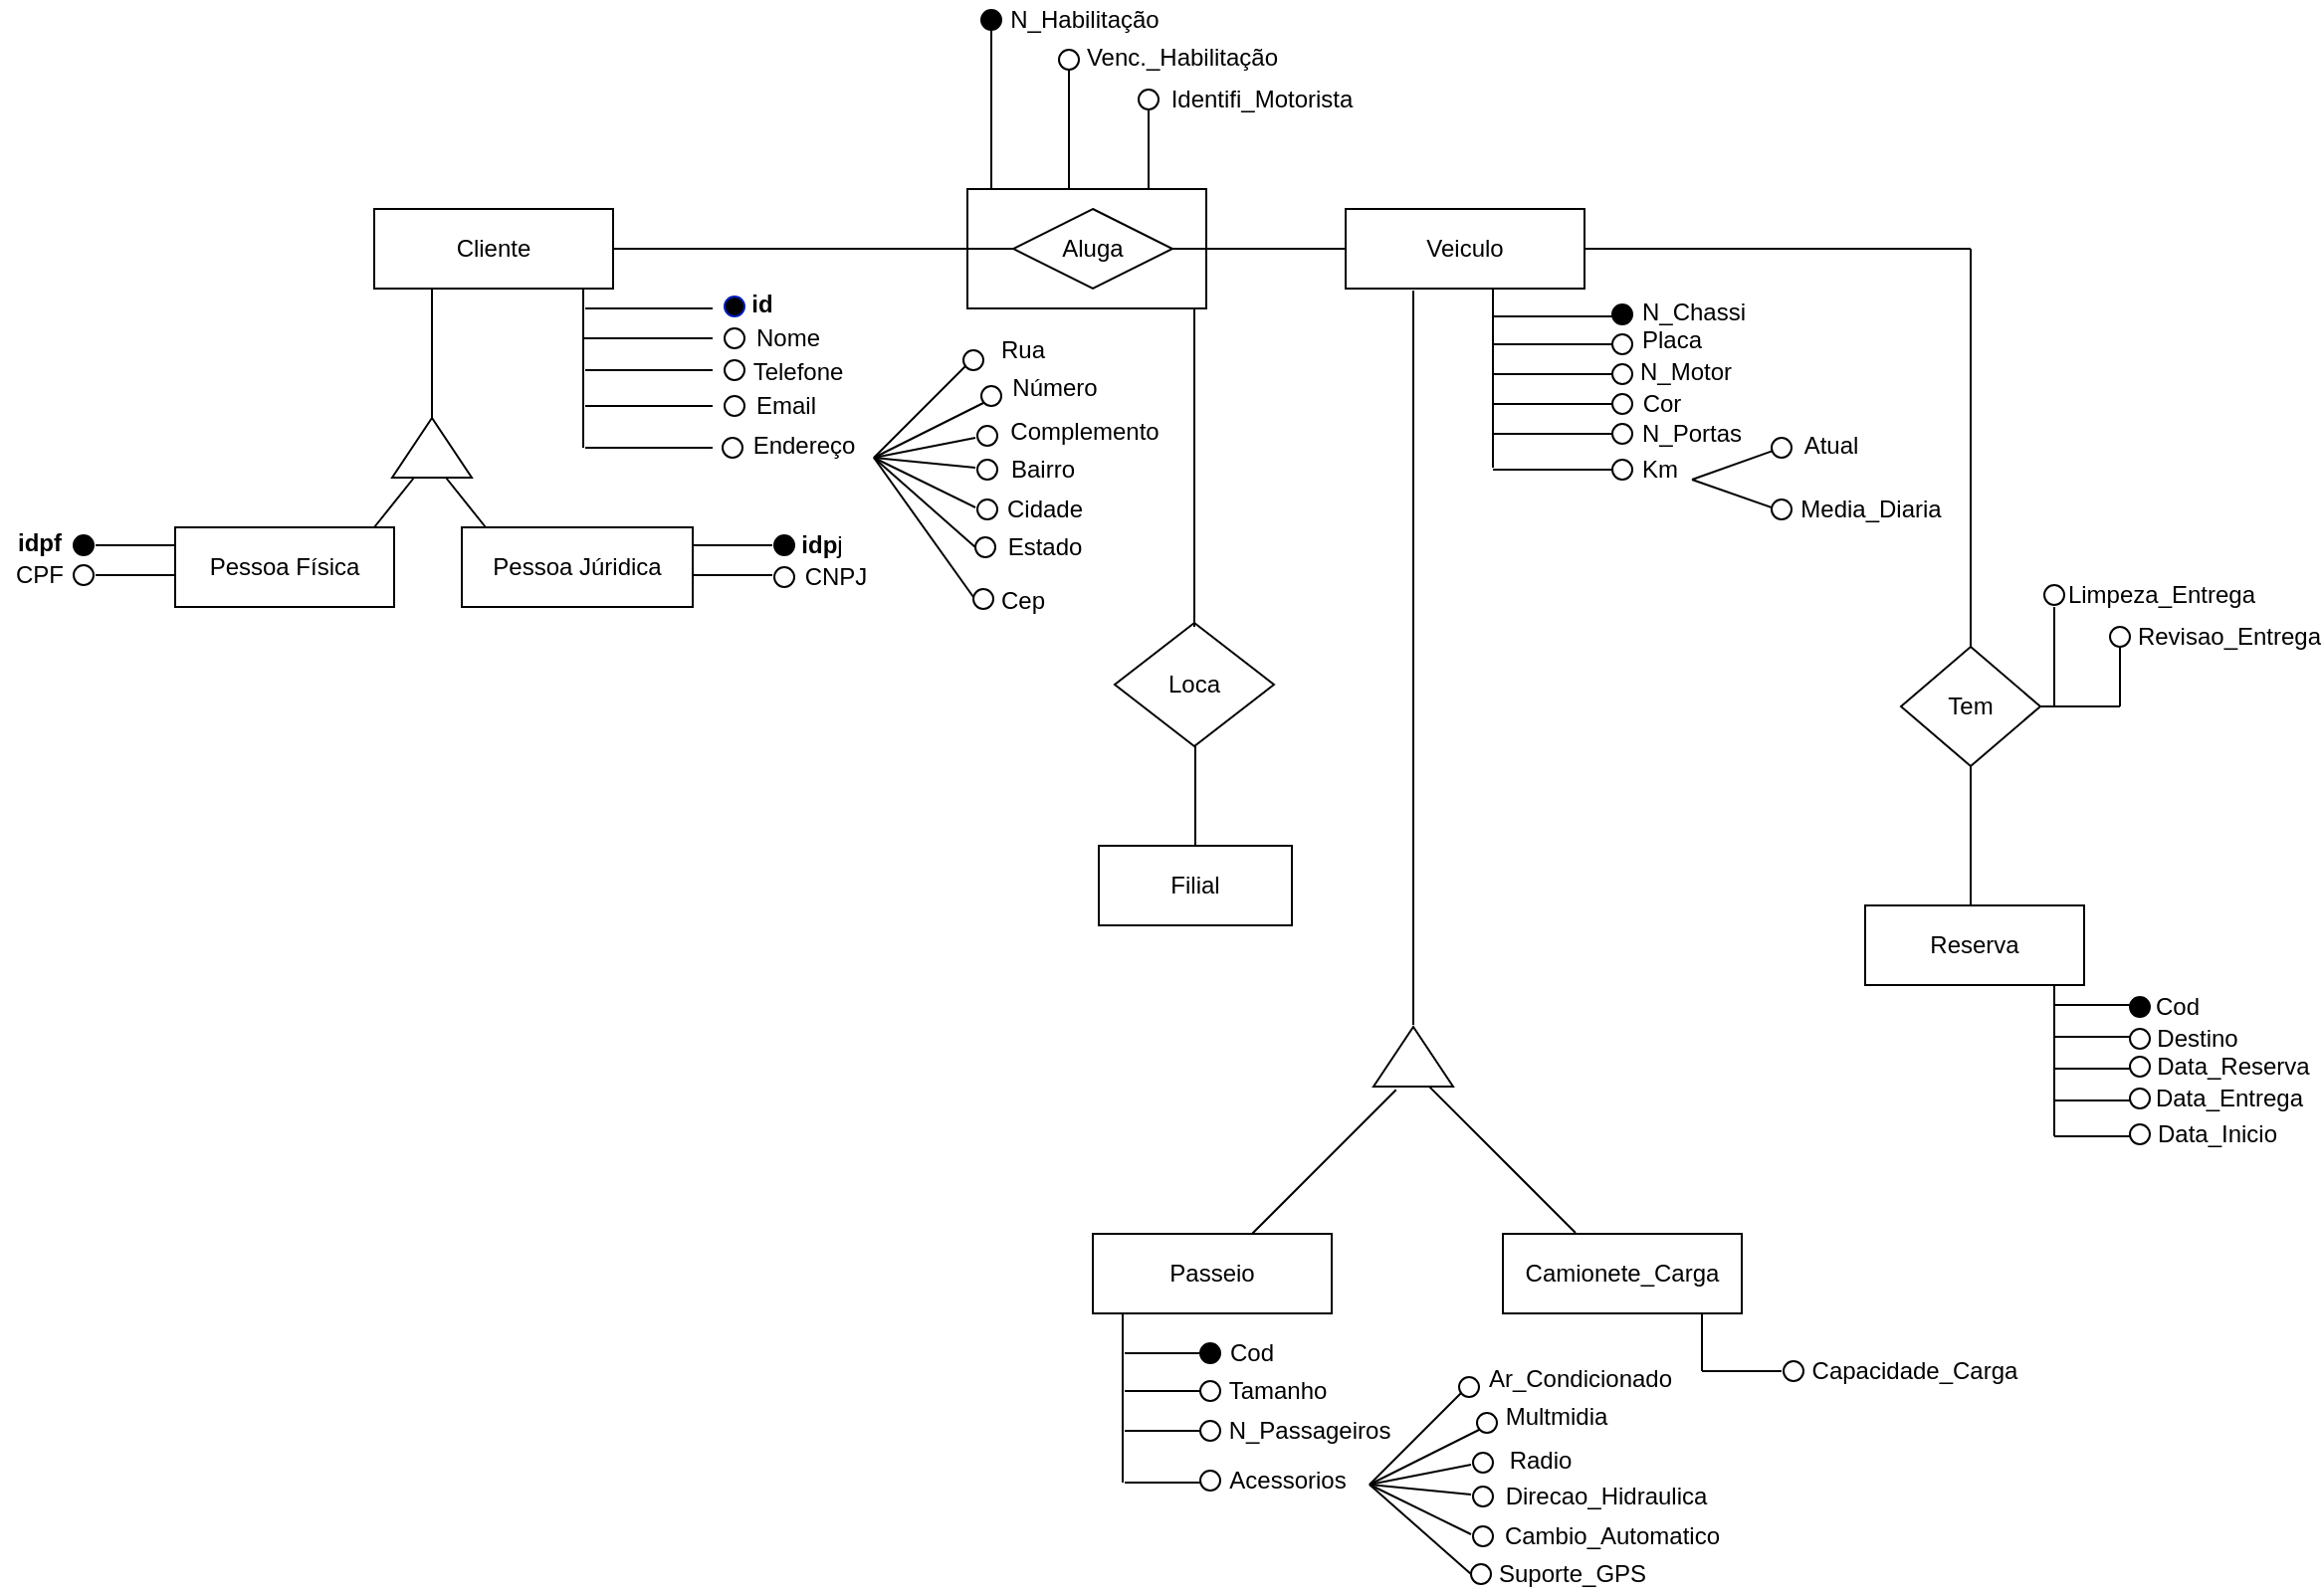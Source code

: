 <mxfile version="15.4.0" type="github">
  <diagram id="C5RBs43oDa-KdzZeNtuy" name="Page-1">
    <mxGraphModel dx="748" dy="706" grid="1" gridSize="10" guides="1" tooltips="1" connect="1" arrows="1" fold="1" page="1" pageScale="1" pageWidth="1169" pageHeight="1654" math="0" shadow="0">
      <root>
        <mxCell id="WIyWlLk6GJQsqaUBKTNV-0" />
        <mxCell id="WIyWlLk6GJQsqaUBKTNV-1" parent="WIyWlLk6GJQsqaUBKTNV-0" />
        <mxCell id="YR_a_N9n4f3emjOhJUzM-0" value="Cliente" style="rounded=0;whiteSpace=wrap;html=1;" parent="WIyWlLk6GJQsqaUBKTNV-1" vertex="1">
          <mxGeometry x="198" y="110" width="120" height="40" as="geometry" />
        </mxCell>
        <mxCell id="YR_a_N9n4f3emjOhJUzM-2" value="" style="triangle;whiteSpace=wrap;html=1;rotation=-90;" parent="WIyWlLk6GJQsqaUBKTNV-1" vertex="1">
          <mxGeometry x="212" y="210" width="30" height="40" as="geometry" />
        </mxCell>
        <mxCell id="YR_a_N9n4f3emjOhJUzM-4" value="" style="endArrow=none;html=1;exitX=1;exitY=0.5;exitDx=0;exitDy=0;" parent="WIyWlLk6GJQsqaUBKTNV-1" edge="1">
          <mxGeometry width="50" height="50" relative="1" as="geometry">
            <mxPoint x="227" y="215" as="sourcePoint" />
            <mxPoint x="227" y="150" as="targetPoint" />
          </mxGeometry>
        </mxCell>
        <mxCell id="YR_a_N9n4f3emjOhJUzM-5" value="" style="endArrow=none;html=1;" parent="WIyWlLk6GJQsqaUBKTNV-1" edge="1">
          <mxGeometry width="50" height="50" relative="1" as="geometry">
            <mxPoint x="303" y="230" as="sourcePoint" />
            <mxPoint x="303" y="150" as="targetPoint" />
          </mxGeometry>
        </mxCell>
        <mxCell id="YR_a_N9n4f3emjOhJUzM-6" value="" style="endArrow=none;html=1;" parent="WIyWlLk6GJQsqaUBKTNV-1" edge="1">
          <mxGeometry width="50" height="50" relative="1" as="geometry">
            <mxPoint x="304" y="160" as="sourcePoint" />
            <mxPoint x="368" y="160" as="targetPoint" />
          </mxGeometry>
        </mxCell>
        <mxCell id="YR_a_N9n4f3emjOhJUzM-7" value="" style="endArrow=none;html=1;" parent="WIyWlLk6GJQsqaUBKTNV-1" edge="1">
          <mxGeometry width="50" height="50" relative="1" as="geometry">
            <mxPoint x="303" y="175" as="sourcePoint" />
            <mxPoint x="368" y="175" as="targetPoint" />
          </mxGeometry>
        </mxCell>
        <mxCell id="YR_a_N9n4f3emjOhJUzM-8" value="" style="endArrow=none;html=1;" parent="WIyWlLk6GJQsqaUBKTNV-1" edge="1">
          <mxGeometry width="50" height="50" relative="1" as="geometry">
            <mxPoint x="304" y="191" as="sourcePoint" />
            <mxPoint x="368" y="191" as="targetPoint" />
          </mxGeometry>
        </mxCell>
        <mxCell id="YR_a_N9n4f3emjOhJUzM-9" value="" style="endArrow=none;html=1;" parent="WIyWlLk6GJQsqaUBKTNV-1" edge="1">
          <mxGeometry width="50" height="50" relative="1" as="geometry">
            <mxPoint x="304" y="209" as="sourcePoint" />
            <mxPoint x="368" y="209" as="targetPoint" />
          </mxGeometry>
        </mxCell>
        <mxCell id="YR_a_N9n4f3emjOhJUzM-10" value="" style="endArrow=none;html=1;" parent="WIyWlLk6GJQsqaUBKTNV-1" edge="1">
          <mxGeometry width="50" height="50" relative="1" as="geometry">
            <mxPoint x="304" y="230" as="sourcePoint" />
            <mxPoint x="368" y="230" as="targetPoint" />
          </mxGeometry>
        </mxCell>
        <mxCell id="YR_a_N9n4f3emjOhJUzM-11" value="" style="ellipse;whiteSpace=wrap;html=1;aspect=fixed;strokeColor=#001DBC;fillColor=#000000;fontColor=#ffffff;" parent="WIyWlLk6GJQsqaUBKTNV-1" vertex="1">
          <mxGeometry x="374" y="154" width="10" height="10" as="geometry" />
        </mxCell>
        <mxCell id="YR_a_N9n4f3emjOhJUzM-12" value="" style="ellipse;whiteSpace=wrap;html=1;aspect=fixed;" parent="WIyWlLk6GJQsqaUBKTNV-1" vertex="1">
          <mxGeometry x="374" y="170" width="10" height="10" as="geometry" />
        </mxCell>
        <mxCell id="YR_a_N9n4f3emjOhJUzM-13" value="" style="ellipse;whiteSpace=wrap;html=1;aspect=fixed;" parent="WIyWlLk6GJQsqaUBKTNV-1" vertex="1">
          <mxGeometry x="374" y="186" width="10" height="10" as="geometry" />
        </mxCell>
        <mxCell id="YR_a_N9n4f3emjOhJUzM-14" value="" style="ellipse;whiteSpace=wrap;html=1;aspect=fixed;" parent="WIyWlLk6GJQsqaUBKTNV-1" vertex="1">
          <mxGeometry x="374" y="204" width="10" height="10" as="geometry" />
        </mxCell>
        <mxCell id="YR_a_N9n4f3emjOhJUzM-15" value="" style="ellipse;whiteSpace=wrap;html=1;aspect=fixed;" parent="WIyWlLk6GJQsqaUBKTNV-1" vertex="1">
          <mxGeometry x="373" y="225" width="10" height="10" as="geometry" />
        </mxCell>
        <mxCell id="YR_a_N9n4f3emjOhJUzM-18" value="id" style="text;html=1;strokeColor=none;fillColor=none;align=center;verticalAlign=middle;whiteSpace=wrap;rounded=0;fontStyle=1" parent="WIyWlLk6GJQsqaUBKTNV-1" vertex="1">
          <mxGeometry x="373" y="148" width="40" height="20" as="geometry" />
        </mxCell>
        <mxCell id="YR_a_N9n4f3emjOhJUzM-19" value="Nome" style="text;html=1;strokeColor=none;fillColor=none;align=center;verticalAlign=middle;whiteSpace=wrap;rounded=0;" parent="WIyWlLk6GJQsqaUBKTNV-1" vertex="1">
          <mxGeometry x="386" y="165" width="40" height="20" as="geometry" />
        </mxCell>
        <mxCell id="YR_a_N9n4f3emjOhJUzM-20" value="Telefone" style="text;html=1;strokeColor=none;fillColor=none;align=center;verticalAlign=middle;whiteSpace=wrap;rounded=0;" parent="WIyWlLk6GJQsqaUBKTNV-1" vertex="1">
          <mxGeometry x="391" y="182" width="40" height="20" as="geometry" />
        </mxCell>
        <mxCell id="YR_a_N9n4f3emjOhJUzM-21" value="Email" style="text;html=1;strokeColor=none;fillColor=none;align=center;verticalAlign=middle;whiteSpace=wrap;rounded=0;" parent="WIyWlLk6GJQsqaUBKTNV-1" vertex="1">
          <mxGeometry x="385" y="199" width="40" height="20" as="geometry" />
        </mxCell>
        <mxCell id="YR_a_N9n4f3emjOhJUzM-23" value="Endereço" style="text;html=1;strokeColor=none;fillColor=none;align=center;verticalAlign=middle;whiteSpace=wrap;rounded=0;" parent="WIyWlLk6GJQsqaUBKTNV-1" vertex="1">
          <mxGeometry x="394" y="219" width="40" height="20" as="geometry" />
        </mxCell>
        <mxCell id="YR_a_N9n4f3emjOhJUzM-61" value="" style="endArrow=none;html=1;" parent="WIyWlLk6GJQsqaUBKTNV-1" edge="1">
          <mxGeometry width="50" height="50" relative="1" as="geometry">
            <mxPoint x="449" y="235" as="sourcePoint" />
            <mxPoint x="499" y="185" as="targetPoint" />
          </mxGeometry>
        </mxCell>
        <mxCell id="YR_a_N9n4f3emjOhJUzM-62" value="" style="endArrow=none;html=1;" parent="WIyWlLk6GJQsqaUBKTNV-1" edge="1">
          <mxGeometry width="50" height="50" relative="1" as="geometry">
            <mxPoint x="449" y="235" as="sourcePoint" />
            <mxPoint x="509" y="205" as="targetPoint" />
          </mxGeometry>
        </mxCell>
        <mxCell id="YR_a_N9n4f3emjOhJUzM-64" value="" style="endArrow=none;html=1;" parent="WIyWlLk6GJQsqaUBKTNV-1" edge="1">
          <mxGeometry width="50" height="50" relative="1" as="geometry">
            <mxPoint x="449" y="235" as="sourcePoint" />
            <mxPoint x="500" y="225" as="targetPoint" />
          </mxGeometry>
        </mxCell>
        <mxCell id="YR_a_N9n4f3emjOhJUzM-65" value="" style="endArrow=none;html=1;" parent="WIyWlLk6GJQsqaUBKTNV-1" edge="1">
          <mxGeometry width="50" height="50" relative="1" as="geometry">
            <mxPoint x="449" y="235" as="sourcePoint" />
            <mxPoint x="500" y="240" as="targetPoint" />
          </mxGeometry>
        </mxCell>
        <mxCell id="YR_a_N9n4f3emjOhJUzM-66" value="" style="endArrow=none;html=1;" parent="WIyWlLk6GJQsqaUBKTNV-1" edge="1">
          <mxGeometry width="50" height="50" relative="1" as="geometry">
            <mxPoint x="500" y="260" as="sourcePoint" />
            <mxPoint x="449" y="235" as="targetPoint" />
          </mxGeometry>
        </mxCell>
        <mxCell id="YR_a_N9n4f3emjOhJUzM-67" value="" style="endArrow=none;html=1;" parent="WIyWlLk6GJQsqaUBKTNV-1" edge="1">
          <mxGeometry width="50" height="50" relative="1" as="geometry">
            <mxPoint x="500" y="280" as="sourcePoint" />
            <mxPoint x="449" y="235" as="targetPoint" />
          </mxGeometry>
        </mxCell>
        <mxCell id="YR_a_N9n4f3emjOhJUzM-68" value="" style="endArrow=none;html=1;" parent="WIyWlLk6GJQsqaUBKTNV-1" edge="1">
          <mxGeometry width="50" height="50" relative="1" as="geometry">
            <mxPoint x="499" y="305" as="sourcePoint" />
            <mxPoint x="449" y="235" as="targetPoint" />
          </mxGeometry>
        </mxCell>
        <mxCell id="YR_a_N9n4f3emjOhJUzM-69" value="" style="ellipse;whiteSpace=wrap;html=1;aspect=fixed;" parent="WIyWlLk6GJQsqaUBKTNV-1" vertex="1">
          <mxGeometry x="494" y="181" width="10" height="10" as="geometry" />
        </mxCell>
        <mxCell id="YR_a_N9n4f3emjOhJUzM-70" value="" style="ellipse;whiteSpace=wrap;html=1;aspect=fixed;" parent="WIyWlLk6GJQsqaUBKTNV-1" vertex="1">
          <mxGeometry x="503" y="199" width="10" height="10" as="geometry" />
        </mxCell>
        <mxCell id="YR_a_N9n4f3emjOhJUzM-71" value="" style="ellipse;whiteSpace=wrap;html=1;aspect=fixed;" parent="WIyWlLk6GJQsqaUBKTNV-1" vertex="1">
          <mxGeometry x="501" y="219" width="10" height="10" as="geometry" />
        </mxCell>
        <mxCell id="YR_a_N9n4f3emjOhJUzM-72" value="" style="ellipse;whiteSpace=wrap;html=1;aspect=fixed;" parent="WIyWlLk6GJQsqaUBKTNV-1" vertex="1">
          <mxGeometry x="501" y="236" width="10" height="10" as="geometry" />
        </mxCell>
        <mxCell id="YR_a_N9n4f3emjOhJUzM-73" value="" style="ellipse;whiteSpace=wrap;html=1;aspect=fixed;" parent="WIyWlLk6GJQsqaUBKTNV-1" vertex="1">
          <mxGeometry x="501" y="256" width="10" height="10" as="geometry" />
        </mxCell>
        <mxCell id="YR_a_N9n4f3emjOhJUzM-74" value="" style="ellipse;whiteSpace=wrap;html=1;aspect=fixed;" parent="WIyWlLk6GJQsqaUBKTNV-1" vertex="1">
          <mxGeometry x="500" y="275" width="10" height="10" as="geometry" />
        </mxCell>
        <mxCell id="YR_a_N9n4f3emjOhJUzM-75" value="" style="ellipse;whiteSpace=wrap;html=1;aspect=fixed;" parent="WIyWlLk6GJQsqaUBKTNV-1" vertex="1">
          <mxGeometry x="499" y="301" width="10" height="10" as="geometry" />
        </mxCell>
        <mxCell id="YR_a_N9n4f3emjOhJUzM-76" value="Rua" style="text;html=1;strokeColor=none;fillColor=none;align=center;verticalAlign=middle;whiteSpace=wrap;rounded=0;" parent="WIyWlLk6GJQsqaUBKTNV-1" vertex="1">
          <mxGeometry x="504" y="171" width="40" height="20" as="geometry" />
        </mxCell>
        <mxCell id="YR_a_N9n4f3emjOhJUzM-77" value="Número" style="text;html=1;strokeColor=none;fillColor=none;align=center;verticalAlign=middle;whiteSpace=wrap;rounded=0;" parent="WIyWlLk6GJQsqaUBKTNV-1" vertex="1">
          <mxGeometry x="520" y="190" width="40" height="20" as="geometry" />
        </mxCell>
        <mxCell id="YR_a_N9n4f3emjOhJUzM-78" value="Complemento" style="text;html=1;strokeColor=none;fillColor=none;align=center;verticalAlign=middle;whiteSpace=wrap;rounded=0;" parent="WIyWlLk6GJQsqaUBKTNV-1" vertex="1">
          <mxGeometry x="535" y="212" width="40" height="20" as="geometry" />
        </mxCell>
        <mxCell id="YR_a_N9n4f3emjOhJUzM-79" value="Bairro" style="text;html=1;strokeColor=none;fillColor=none;align=center;verticalAlign=middle;whiteSpace=wrap;rounded=0;" parent="WIyWlLk6GJQsqaUBKTNV-1" vertex="1">
          <mxGeometry x="514" y="231" width="40" height="20" as="geometry" />
        </mxCell>
        <mxCell id="YR_a_N9n4f3emjOhJUzM-80" value="Cidade" style="text;html=1;strokeColor=none;fillColor=none;align=center;verticalAlign=middle;whiteSpace=wrap;rounded=0;" parent="WIyWlLk6GJQsqaUBKTNV-1" vertex="1">
          <mxGeometry x="515" y="251" width="40" height="20" as="geometry" />
        </mxCell>
        <mxCell id="YR_a_N9n4f3emjOhJUzM-81" value="Estado" style="text;html=1;strokeColor=none;fillColor=none;align=center;verticalAlign=middle;whiteSpace=wrap;rounded=0;" parent="WIyWlLk6GJQsqaUBKTNV-1" vertex="1">
          <mxGeometry x="515" y="270" width="40" height="20" as="geometry" />
        </mxCell>
        <mxCell id="YR_a_N9n4f3emjOhJUzM-82" value="Cep" style="text;html=1;strokeColor=none;fillColor=none;align=center;verticalAlign=middle;whiteSpace=wrap;rounded=0;" parent="WIyWlLk6GJQsqaUBKTNV-1" vertex="1">
          <mxGeometry x="504" y="297" width="40" height="20" as="geometry" />
        </mxCell>
        <mxCell id="YR_a_N9n4f3emjOhJUzM-85" value="Pessoa Física" style="rounded=0;whiteSpace=wrap;html=1;align=center;" parent="WIyWlLk6GJQsqaUBKTNV-1" vertex="1">
          <mxGeometry x="98" y="270" width="110" height="40" as="geometry" />
        </mxCell>
        <mxCell id="YR_a_N9n4f3emjOhJUzM-86" value="Pessoa Júridica" style="rounded=0;whiteSpace=wrap;html=1;align=center;" parent="WIyWlLk6GJQsqaUBKTNV-1" vertex="1">
          <mxGeometry x="242" y="270" width="116" height="40" as="geometry" />
        </mxCell>
        <mxCell id="YR_a_N9n4f3emjOhJUzM-88" value="" style="endArrow=none;html=1;fontColor=none;" parent="WIyWlLk6GJQsqaUBKTNV-1" edge="1">
          <mxGeometry width="50" height="50" relative="1" as="geometry">
            <mxPoint x="198" y="270" as="sourcePoint" />
            <mxPoint x="218" y="245" as="targetPoint" />
          </mxGeometry>
        </mxCell>
        <mxCell id="YR_a_N9n4f3emjOhJUzM-89" value="" style="endArrow=none;html=1;fontColor=none;" parent="WIyWlLk6GJQsqaUBKTNV-1" edge="1">
          <mxGeometry width="50" height="50" relative="1" as="geometry">
            <mxPoint x="254" y="270" as="sourcePoint" />
            <mxPoint x="234" y="245" as="targetPoint" />
          </mxGeometry>
        </mxCell>
        <mxCell id="YR_a_N9n4f3emjOhJUzM-90" value="" style="endArrow=none;html=1;fontColor=none;" parent="WIyWlLk6GJQsqaUBKTNV-1" edge="1">
          <mxGeometry width="50" height="50" relative="1" as="geometry">
            <mxPoint x="358" y="279" as="sourcePoint" />
            <mxPoint x="398" y="279" as="targetPoint" />
          </mxGeometry>
        </mxCell>
        <mxCell id="YR_a_N9n4f3emjOhJUzM-91" value="" style="endArrow=none;html=1;fontColor=none;" parent="WIyWlLk6GJQsqaUBKTNV-1" edge="1">
          <mxGeometry width="50" height="50" relative="1" as="geometry">
            <mxPoint x="358" y="294" as="sourcePoint" />
            <mxPoint x="398" y="294" as="targetPoint" />
          </mxGeometry>
        </mxCell>
        <mxCell id="YR_a_N9n4f3emjOhJUzM-93" value="" style="ellipse;whiteSpace=wrap;html=1;aspect=fixed;" parent="WIyWlLk6GJQsqaUBKTNV-1" vertex="1">
          <mxGeometry x="399" y="290" width="10" height="10" as="geometry" />
        </mxCell>
        <mxCell id="YR_a_N9n4f3emjOhJUzM-94" value="" style="ellipse;whiteSpace=wrap;html=1;aspect=fixed;fillColor=#000000;" parent="WIyWlLk6GJQsqaUBKTNV-1" vertex="1">
          <mxGeometry x="399" y="274" width="10" height="10" as="geometry" />
        </mxCell>
        <mxCell id="YR_a_N9n4f3emjOhJUzM-96" value="&lt;b&gt;idp&lt;/b&gt;j" style="text;html=1;strokeColor=none;fillColor=none;align=center;verticalAlign=middle;whiteSpace=wrap;rounded=0;fontColor=none;" parent="WIyWlLk6GJQsqaUBKTNV-1" vertex="1">
          <mxGeometry x="403" y="269" width="40" height="20" as="geometry" />
        </mxCell>
        <mxCell id="YR_a_N9n4f3emjOhJUzM-97" value="CNPJ" style="text;html=1;strokeColor=none;fillColor=none;align=center;verticalAlign=middle;whiteSpace=wrap;rounded=0;fontColor=none;" parent="WIyWlLk6GJQsqaUBKTNV-1" vertex="1">
          <mxGeometry x="410" y="285" width="40" height="20" as="geometry" />
        </mxCell>
        <mxCell id="YR_a_N9n4f3emjOhJUzM-98" value="idpf" style="text;html=1;strokeColor=none;fillColor=none;align=center;verticalAlign=middle;whiteSpace=wrap;rounded=0;fontColor=none;fontStyle=1" parent="WIyWlLk6GJQsqaUBKTNV-1" vertex="1">
          <mxGeometry x="10" y="268" width="40" height="20" as="geometry" />
        </mxCell>
        <mxCell id="YR_a_N9n4f3emjOhJUzM-99" value="CPF" style="text;html=1;strokeColor=none;fillColor=none;align=center;verticalAlign=middle;whiteSpace=wrap;rounded=0;fontColor=none;" parent="WIyWlLk6GJQsqaUBKTNV-1" vertex="1">
          <mxGeometry x="10" y="284" width="40" height="20" as="geometry" />
        </mxCell>
        <mxCell id="YR_a_N9n4f3emjOhJUzM-101" value="" style="endArrow=none;html=1;fontColor=none;" parent="WIyWlLk6GJQsqaUBKTNV-1" edge="1">
          <mxGeometry width="50" height="50" relative="1" as="geometry">
            <mxPoint x="58" y="279" as="sourcePoint" />
            <mxPoint x="98" y="279" as="targetPoint" />
          </mxGeometry>
        </mxCell>
        <mxCell id="YR_a_N9n4f3emjOhJUzM-102" value="" style="endArrow=none;html=1;fontColor=none;" parent="WIyWlLk6GJQsqaUBKTNV-1" edge="1">
          <mxGeometry width="50" height="50" relative="1" as="geometry">
            <mxPoint x="58" y="294" as="sourcePoint" />
            <mxPoint x="98" y="294" as="targetPoint" />
          </mxGeometry>
        </mxCell>
        <mxCell id="YR_a_N9n4f3emjOhJUzM-103" value="" style="ellipse;whiteSpace=wrap;html=1;aspect=fixed;fontColor=#000000;fillColor=#000000;" parent="WIyWlLk6GJQsqaUBKTNV-1" vertex="1">
          <mxGeometry x="47" y="274" width="10" height="10" as="geometry" />
        </mxCell>
        <mxCell id="YR_a_N9n4f3emjOhJUzM-104" value="" style="ellipse;whiteSpace=wrap;html=1;aspect=fixed;" parent="WIyWlLk6GJQsqaUBKTNV-1" vertex="1">
          <mxGeometry x="47" y="289" width="10" height="10" as="geometry" />
        </mxCell>
        <mxCell id="YR_a_N9n4f3emjOhJUzM-113" value="Veiculo" style="rounded=0;whiteSpace=wrap;html=1;" parent="WIyWlLk6GJQsqaUBKTNV-1" vertex="1">
          <mxGeometry x="686" y="110" width="120" height="40" as="geometry" />
        </mxCell>
        <mxCell id="YR_a_N9n4f3emjOhJUzM-114" value="" style="rounded=0;whiteSpace=wrap;html=1;fontColor=#000000;strokeColor=#000000;fillColor=#FFFFFF;align=center;" parent="WIyWlLk6GJQsqaUBKTNV-1" vertex="1">
          <mxGeometry x="496" y="100" width="120" height="60" as="geometry" />
        </mxCell>
        <mxCell id="YR_a_N9n4f3emjOhJUzM-115" value="Aluga" style="rhombus;whiteSpace=wrap;html=1;fontColor=#000000;strokeColor=#000000;fillColor=#FFFFFF;align=center;" parent="WIyWlLk6GJQsqaUBKTNV-1" vertex="1">
          <mxGeometry x="519" y="110" width="80" height="40" as="geometry" />
        </mxCell>
        <mxCell id="YR_a_N9n4f3emjOhJUzM-116" value="" style="endArrow=none;html=1;fontColor=#000000;entryX=0;entryY=0.5;entryDx=0;entryDy=0;" parent="WIyWlLk6GJQsqaUBKTNV-1" target="YR_a_N9n4f3emjOhJUzM-115" edge="1">
          <mxGeometry width="50" height="50" relative="1" as="geometry">
            <mxPoint x="318" y="130" as="sourcePoint" />
            <mxPoint x="368" y="80" as="targetPoint" />
          </mxGeometry>
        </mxCell>
        <mxCell id="YR_a_N9n4f3emjOhJUzM-118" value="" style="endArrow=none;html=1;fontColor=#000000;startArrow=none;" parent="WIyWlLk6GJQsqaUBKTNV-1" source="YR_a_N9n4f3emjOhJUzM-125" edge="1">
          <mxGeometry width="50" height="50" relative="1" as="geometry">
            <mxPoint x="508" y="100" as="sourcePoint" />
            <mxPoint x="508" y="20" as="targetPoint" />
          </mxGeometry>
        </mxCell>
        <mxCell id="YR_a_N9n4f3emjOhJUzM-120" value="" style="endArrow=none;html=1;fontColor=#000000;" parent="WIyWlLk6GJQsqaUBKTNV-1" edge="1">
          <mxGeometry width="50" height="50" relative="1" as="geometry">
            <mxPoint x="547" y="100" as="sourcePoint" />
            <mxPoint x="547" y="40.0" as="targetPoint" />
          </mxGeometry>
        </mxCell>
        <mxCell id="YR_a_N9n4f3emjOhJUzM-121" value="" style="endArrow=none;html=1;fontColor=#000000;startArrow=none;" parent="WIyWlLk6GJQsqaUBKTNV-1" source="YR_a_N9n4f3emjOhJUzM-128" edge="1">
          <mxGeometry width="50" height="50" relative="1" as="geometry">
            <mxPoint x="587" y="100" as="sourcePoint" />
            <mxPoint x="587" y="60.0" as="targetPoint" />
          </mxGeometry>
        </mxCell>
        <mxCell id="YR_a_N9n4f3emjOhJUzM-125" value="" style="ellipse;whiteSpace=wrap;html=1;aspect=fixed;fillColor=#000000;" parent="WIyWlLk6GJQsqaUBKTNV-1" vertex="1">
          <mxGeometry x="503" y="10" width="10" height="10" as="geometry" />
        </mxCell>
        <mxCell id="YR_a_N9n4f3emjOhJUzM-126" value="" style="endArrow=none;html=1;fontColor=#000000;" parent="WIyWlLk6GJQsqaUBKTNV-1" target="YR_a_N9n4f3emjOhJUzM-125" edge="1">
          <mxGeometry width="50" height="50" relative="1" as="geometry">
            <mxPoint x="508" y="100" as="sourcePoint" />
            <mxPoint x="508" y="20.0" as="targetPoint" />
          </mxGeometry>
        </mxCell>
        <mxCell id="YR_a_N9n4f3emjOhJUzM-127" value="" style="ellipse;whiteSpace=wrap;html=1;aspect=fixed;" parent="WIyWlLk6GJQsqaUBKTNV-1" vertex="1">
          <mxGeometry x="542" y="30" width="10" height="10" as="geometry" />
        </mxCell>
        <mxCell id="YR_a_N9n4f3emjOhJUzM-128" value="" style="ellipse;whiteSpace=wrap;html=1;aspect=fixed;" parent="WIyWlLk6GJQsqaUBKTNV-1" vertex="1">
          <mxGeometry x="582" y="50" width="10" height="10" as="geometry" />
        </mxCell>
        <mxCell id="YR_a_N9n4f3emjOhJUzM-129" value="" style="endArrow=none;html=1;fontColor=#000000;" parent="WIyWlLk6GJQsqaUBKTNV-1" target="YR_a_N9n4f3emjOhJUzM-128" edge="1">
          <mxGeometry width="50" height="50" relative="1" as="geometry">
            <mxPoint x="587" y="100" as="sourcePoint" />
            <mxPoint x="587" y="60.0" as="targetPoint" />
          </mxGeometry>
        </mxCell>
        <mxCell id="YR_a_N9n4f3emjOhJUzM-130" value="N_Habilitação" style="text;html=1;strokeColor=none;fillColor=none;align=center;verticalAlign=middle;whiteSpace=wrap;rounded=0;fontColor=#000000;" parent="WIyWlLk6GJQsqaUBKTNV-1" vertex="1">
          <mxGeometry x="535" y="5" width="40" height="20" as="geometry" />
        </mxCell>
        <mxCell id="YR_a_N9n4f3emjOhJUzM-131" value="Venc._Habilitação" style="text;html=1;strokeColor=none;fillColor=none;align=center;verticalAlign=middle;whiteSpace=wrap;rounded=0;fontColor=#000000;" parent="WIyWlLk6GJQsqaUBKTNV-1" vertex="1">
          <mxGeometry x="584" y="24" width="40" height="20" as="geometry" />
        </mxCell>
        <mxCell id="YR_a_N9n4f3emjOhJUzM-132" value="Identifi_Motorista" style="text;html=1;strokeColor=none;fillColor=none;align=center;verticalAlign=middle;whiteSpace=wrap;rounded=0;fontColor=#000000;" parent="WIyWlLk6GJQsqaUBKTNV-1" vertex="1">
          <mxGeometry x="624" y="45" width="40" height="20" as="geometry" />
        </mxCell>
        <mxCell id="YR_a_N9n4f3emjOhJUzM-135" value="Loca" style="rhombus;whiteSpace=wrap;html=1;fontColor=#000000;strokeColor=#000000;fillColor=#FFFFFF;align=center;" parent="WIyWlLk6GJQsqaUBKTNV-1" vertex="1">
          <mxGeometry x="570" y="318" width="80" height="62" as="geometry" />
        </mxCell>
        <mxCell id="YR_a_N9n4f3emjOhJUzM-136" value="Filial" style="rounded=0;whiteSpace=wrap;html=1;fontColor=#000000;strokeColor=#000000;fillColor=#FFFFFF;align=center;" parent="WIyWlLk6GJQsqaUBKTNV-1" vertex="1">
          <mxGeometry x="562" y="430" width="97" height="40" as="geometry" />
        </mxCell>
        <mxCell id="YR_a_N9n4f3emjOhJUzM-137" value="" style="endArrow=none;html=1;fontColor=#000000;" parent="WIyWlLk6GJQsqaUBKTNV-1" edge="1">
          <mxGeometry width="50" height="50" relative="1" as="geometry">
            <mxPoint x="610.47" y="430" as="sourcePoint" />
            <mxPoint x="610.47" y="380" as="targetPoint" />
          </mxGeometry>
        </mxCell>
        <mxCell id="YR_a_N9n4f3emjOhJUzM-141" value="" style="endArrow=none;html=1;fontColor=#000000;" parent="WIyWlLk6GJQsqaUBKTNV-1" edge="1">
          <mxGeometry width="50" height="50" relative="1" as="geometry">
            <mxPoint x="610" y="320" as="sourcePoint" />
            <mxPoint x="610" y="160" as="targetPoint" />
          </mxGeometry>
        </mxCell>
        <mxCell id="t5rs158Kav-tkwi4VOfK-1" value="" style="verticalLabelPosition=bottom;shadow=0;dashed=0;align=center;html=1;verticalAlign=top;strokeWidth=1;shape=mxgraph.mockup.markup.line;strokeColor=#000000;direction=north;" vertex="1" parent="WIyWlLk6GJQsqaUBKTNV-1">
          <mxGeometry x="750" y="150" width="20" height="90" as="geometry" />
        </mxCell>
        <mxCell id="t5rs158Kav-tkwi4VOfK-3" value="" style="verticalLabelPosition=bottom;shadow=0;dashed=0;align=center;html=1;verticalAlign=top;strokeWidth=1;shape=mxgraph.mockup.markup.line;strokeColor=#000000;" vertex="1" parent="WIyWlLk6GJQsqaUBKTNV-1">
          <mxGeometry x="760" y="154" width="60" height="20" as="geometry" />
        </mxCell>
        <mxCell id="t5rs158Kav-tkwi4VOfK-4" value="" style="verticalLabelPosition=bottom;shadow=0;dashed=0;align=center;html=1;verticalAlign=top;strokeWidth=1;shape=mxgraph.mockup.markup.line;strokeColor=#000000;" vertex="1" parent="WIyWlLk6GJQsqaUBKTNV-1">
          <mxGeometry x="760" y="168" width="60" height="20" as="geometry" />
        </mxCell>
        <mxCell id="t5rs158Kav-tkwi4VOfK-5" value="" style="verticalLabelPosition=bottom;shadow=0;dashed=0;align=center;html=1;verticalAlign=top;strokeWidth=1;shape=mxgraph.mockup.markup.line;strokeColor=#000000;" vertex="1" parent="WIyWlLk6GJQsqaUBKTNV-1">
          <mxGeometry x="760" y="183" width="60" height="20" as="geometry" />
        </mxCell>
        <mxCell id="t5rs158Kav-tkwi4VOfK-6" value="" style="verticalLabelPosition=bottom;shadow=0;dashed=0;align=center;html=1;verticalAlign=top;strokeWidth=1;shape=mxgraph.mockup.markup.line;strokeColor=#000000;" vertex="1" parent="WIyWlLk6GJQsqaUBKTNV-1">
          <mxGeometry x="760" y="198" width="60" height="20" as="geometry" />
        </mxCell>
        <mxCell id="t5rs158Kav-tkwi4VOfK-7" value="" style="verticalLabelPosition=bottom;shadow=0;dashed=0;align=center;html=1;verticalAlign=top;strokeWidth=1;shape=mxgraph.mockup.markup.line;strokeColor=#000000;" vertex="1" parent="WIyWlLk6GJQsqaUBKTNV-1">
          <mxGeometry x="760" y="213" width="60" height="20" as="geometry" />
        </mxCell>
        <mxCell id="t5rs158Kav-tkwi4VOfK-8" value="" style="verticalLabelPosition=bottom;shadow=0;dashed=0;align=center;html=1;verticalAlign=top;strokeWidth=1;shape=mxgraph.mockup.markup.line;strokeColor=#000000;" vertex="1" parent="WIyWlLk6GJQsqaUBKTNV-1">
          <mxGeometry x="760" y="231" width="60" height="20" as="geometry" />
        </mxCell>
        <mxCell id="t5rs158Kav-tkwi4VOfK-10" value="" style="ellipse;whiteSpace=wrap;html=1;aspect=fixed;fillColor=#000000;" vertex="1" parent="WIyWlLk6GJQsqaUBKTNV-1">
          <mxGeometry x="820" y="158" width="10" height="10" as="geometry" />
        </mxCell>
        <mxCell id="t5rs158Kav-tkwi4VOfK-11" value="" style="ellipse;whiteSpace=wrap;html=1;aspect=fixed;" vertex="1" parent="WIyWlLk6GJQsqaUBKTNV-1">
          <mxGeometry x="820" y="173" width="10" height="10" as="geometry" />
        </mxCell>
        <mxCell id="t5rs158Kav-tkwi4VOfK-12" value="" style="ellipse;whiteSpace=wrap;html=1;aspect=fixed;" vertex="1" parent="WIyWlLk6GJQsqaUBKTNV-1">
          <mxGeometry x="820" y="188" width="10" height="10" as="geometry" />
        </mxCell>
        <mxCell id="t5rs158Kav-tkwi4VOfK-13" value="" style="ellipse;whiteSpace=wrap;html=1;aspect=fixed;" vertex="1" parent="WIyWlLk6GJQsqaUBKTNV-1">
          <mxGeometry x="820" y="203" width="10" height="10" as="geometry" />
        </mxCell>
        <mxCell id="t5rs158Kav-tkwi4VOfK-14" value="" style="ellipse;whiteSpace=wrap;html=1;aspect=fixed;" vertex="1" parent="WIyWlLk6GJQsqaUBKTNV-1">
          <mxGeometry x="820" y="218" width="10" height="10" as="geometry" />
        </mxCell>
        <mxCell id="t5rs158Kav-tkwi4VOfK-15" value="" style="ellipse;whiteSpace=wrap;html=1;aspect=fixed;" vertex="1" parent="WIyWlLk6GJQsqaUBKTNV-1">
          <mxGeometry x="820" y="236" width="10" height="10" as="geometry" />
        </mxCell>
        <mxCell id="t5rs158Kav-tkwi4VOfK-18" value="N_Chassi" style="text;html=1;strokeColor=none;fillColor=none;align=center;verticalAlign=middle;whiteSpace=wrap;rounded=0;" vertex="1" parent="WIyWlLk6GJQsqaUBKTNV-1">
          <mxGeometry x="831" y="147" width="60" height="30" as="geometry" />
        </mxCell>
        <mxCell id="t5rs158Kav-tkwi4VOfK-19" value="Placa" style="text;html=1;strokeColor=none;fillColor=none;align=center;verticalAlign=middle;whiteSpace=wrap;rounded=0;" vertex="1" parent="WIyWlLk6GJQsqaUBKTNV-1">
          <mxGeometry x="820" y="161" width="60" height="30" as="geometry" />
        </mxCell>
        <mxCell id="t5rs158Kav-tkwi4VOfK-20" value="N_Motor" style="text;html=1;strokeColor=none;fillColor=none;align=center;verticalAlign=middle;whiteSpace=wrap;rounded=0;" vertex="1" parent="WIyWlLk6GJQsqaUBKTNV-1">
          <mxGeometry x="827" y="177" width="60" height="30" as="geometry" />
        </mxCell>
        <mxCell id="t5rs158Kav-tkwi4VOfK-21" value="Cor" style="text;html=1;strokeColor=none;fillColor=none;align=center;verticalAlign=middle;whiteSpace=wrap;rounded=0;" vertex="1" parent="WIyWlLk6GJQsqaUBKTNV-1">
          <mxGeometry x="815" y="193" width="60" height="30" as="geometry" />
        </mxCell>
        <mxCell id="t5rs158Kav-tkwi4VOfK-22" value="N_Portas" style="text;html=1;strokeColor=none;fillColor=none;align=center;verticalAlign=middle;whiteSpace=wrap;rounded=0;" vertex="1" parent="WIyWlLk6GJQsqaUBKTNV-1">
          <mxGeometry x="830" y="208" width="60" height="30" as="geometry" />
        </mxCell>
        <mxCell id="t5rs158Kav-tkwi4VOfK-23" value="Km" style="text;html=1;strokeColor=none;fillColor=none;align=center;verticalAlign=middle;whiteSpace=wrap;rounded=0;" vertex="1" parent="WIyWlLk6GJQsqaUBKTNV-1">
          <mxGeometry x="814" y="226" width="60" height="30" as="geometry" />
        </mxCell>
        <mxCell id="t5rs158Kav-tkwi4VOfK-26" value="" style="endArrow=none;html=1;startArrow=none;" edge="1" parent="WIyWlLk6GJQsqaUBKTNV-1" source="t5rs158Kav-tkwi4VOfK-16">
          <mxGeometry width="50" height="50" relative="1" as="geometry">
            <mxPoint x="860" y="246" as="sourcePoint" />
            <mxPoint x="900" y="230" as="targetPoint" />
          </mxGeometry>
        </mxCell>
        <mxCell id="t5rs158Kav-tkwi4VOfK-27" value="" style="endArrow=none;html=1;" edge="1" parent="WIyWlLk6GJQsqaUBKTNV-1">
          <mxGeometry width="50" height="50" relative="1" as="geometry">
            <mxPoint x="860" y="246" as="sourcePoint" />
            <mxPoint x="900" y="260" as="targetPoint" />
          </mxGeometry>
        </mxCell>
        <mxCell id="t5rs158Kav-tkwi4VOfK-16" value="" style="ellipse;whiteSpace=wrap;html=1;aspect=fixed;" vertex="1" parent="WIyWlLk6GJQsqaUBKTNV-1">
          <mxGeometry x="900" y="225" width="10" height="10" as="geometry" />
        </mxCell>
        <mxCell id="t5rs158Kav-tkwi4VOfK-29" value="" style="endArrow=none;html=1;" edge="1" parent="WIyWlLk6GJQsqaUBKTNV-1" target="t5rs158Kav-tkwi4VOfK-16">
          <mxGeometry width="50" height="50" relative="1" as="geometry">
            <mxPoint x="860" y="246" as="sourcePoint" />
            <mxPoint x="900" y="230" as="targetPoint" />
          </mxGeometry>
        </mxCell>
        <mxCell id="t5rs158Kav-tkwi4VOfK-30" value="" style="ellipse;whiteSpace=wrap;html=1;aspect=fixed;" vertex="1" parent="WIyWlLk6GJQsqaUBKTNV-1">
          <mxGeometry x="900" y="256" width="10" height="10" as="geometry" />
        </mxCell>
        <mxCell id="t5rs158Kav-tkwi4VOfK-31" value="Atual" style="text;html=1;strokeColor=none;fillColor=none;align=center;verticalAlign=middle;whiteSpace=wrap;rounded=0;" vertex="1" parent="WIyWlLk6GJQsqaUBKTNV-1">
          <mxGeometry x="900" y="214" width="60" height="30" as="geometry" />
        </mxCell>
        <mxCell id="t5rs158Kav-tkwi4VOfK-32" value="Media_Diaria" style="text;html=1;strokeColor=none;fillColor=none;align=center;verticalAlign=middle;whiteSpace=wrap;rounded=0;" vertex="1" parent="WIyWlLk6GJQsqaUBKTNV-1">
          <mxGeometry x="920" y="246" width="60" height="30" as="geometry" />
        </mxCell>
        <mxCell id="t5rs158Kav-tkwi4VOfK-42" value="" style="verticalLabelPosition=bottom;shadow=0;dashed=0;align=center;html=1;verticalAlign=top;strokeWidth=1;shape=mxgraph.mockup.markup.line;strokeColor=#000000;labelBackgroundColor=default;sketch=0;fontColor=default;fillColor=#000000;" vertex="1" parent="WIyWlLk6GJQsqaUBKTNV-1">
          <mxGeometry x="806" y="120" width="194" height="20" as="geometry" />
        </mxCell>
        <mxCell id="t5rs158Kav-tkwi4VOfK-43" value="" style="verticalLabelPosition=bottom;shadow=0;dashed=0;align=center;html=1;verticalAlign=top;strokeWidth=1;shape=mxgraph.mockup.markup.line;strokeColor=#000000;labelBackgroundColor=default;sketch=0;fontColor=default;fillColor=#000000;" vertex="1" parent="WIyWlLk6GJQsqaUBKTNV-1">
          <mxGeometry x="599" y="120" width="87" height="20" as="geometry" />
        </mxCell>
        <mxCell id="t5rs158Kav-tkwi4VOfK-44" value="" style="verticalLabelPosition=bottom;shadow=0;dashed=0;align=center;html=1;verticalAlign=top;strokeWidth=1;shape=mxgraph.mockup.markup.line;strokeColor=#000000;labelBackgroundColor=default;sketch=0;fontColor=default;fillColor=#000000;rotation=90;" vertex="1" parent="WIyWlLk6GJQsqaUBKTNV-1">
          <mxGeometry x="900" y="220" width="200" height="20" as="geometry" />
        </mxCell>
        <mxCell id="t5rs158Kav-tkwi4VOfK-45" value="Tem" style="rhombus;whiteSpace=wrap;html=1;labelBackgroundColor=default;sketch=0;fontColor=default;strokeColor=default;fillColor=#FFFFFF;verticalAlign=middle;align=center;" vertex="1" parent="WIyWlLk6GJQsqaUBKTNV-1">
          <mxGeometry x="965" y="330" width="70" height="60" as="geometry" />
        </mxCell>
        <mxCell id="t5rs158Kav-tkwi4VOfK-46" value="Reserva" style="rounded=0;whiteSpace=wrap;html=1;labelBackgroundColor=default;sketch=0;fontColor=default;strokeColor=default;fillColor=#FFFFFF;align=center;verticalAlign=middle;" vertex="1" parent="WIyWlLk6GJQsqaUBKTNV-1">
          <mxGeometry x="947" y="460" width="110" height="40" as="geometry" />
        </mxCell>
        <mxCell id="t5rs158Kav-tkwi4VOfK-47" value="" style="verticalLabelPosition=bottom;shadow=0;dashed=0;align=center;html=1;verticalAlign=top;strokeWidth=1;shape=mxgraph.mockup.markup.line;strokeColor=#000000;direction=north;labelBackgroundColor=default;sketch=0;fontColor=default;fillColor=#FFFFFF;" vertex="1" parent="WIyWlLk6GJQsqaUBKTNV-1">
          <mxGeometry x="990" y="390" width="20" height="70" as="geometry" />
        </mxCell>
        <mxCell id="t5rs158Kav-tkwi4VOfK-50" value="" style="verticalLabelPosition=bottom;shadow=0;dashed=0;align=center;html=1;verticalAlign=top;strokeWidth=1;shape=mxgraph.mockup.markup.line;strokeColor=#000000;direction=north;labelBackgroundColor=default;sketch=0;fontColor=default;fillColor=#FFFFFF;rotation=90;" vertex="1" parent="WIyWlLk6GJQsqaUBKTNV-1">
          <mxGeometry x="1045" y="340" width="20" height="40" as="geometry" />
        </mxCell>
        <mxCell id="t5rs158Kav-tkwi4VOfK-53" value="" style="verticalLabelPosition=bottom;shadow=0;dashed=0;align=center;html=1;verticalAlign=top;strokeWidth=1;shape=mxgraph.mockup.markup.line;strokeColor=#000000;direction=north;labelBackgroundColor=default;sketch=0;fontColor=default;fillColor=#FFFFFF;" vertex="1" parent="WIyWlLk6GJQsqaUBKTNV-1">
          <mxGeometry x="1032" y="310" width="20" height="50" as="geometry" />
        </mxCell>
        <mxCell id="t5rs158Kav-tkwi4VOfK-54" value="" style="verticalLabelPosition=bottom;shadow=0;dashed=0;align=center;html=1;verticalAlign=top;strokeWidth=1;shape=mxgraph.mockup.markup.line;strokeColor=#000000;direction=north;labelBackgroundColor=default;sketch=0;fontColor=default;fillColor=#FFFFFF;" vertex="1" parent="WIyWlLk6GJQsqaUBKTNV-1">
          <mxGeometry x="1065" y="330" width="20" height="30" as="geometry" />
        </mxCell>
        <mxCell id="t5rs158Kav-tkwi4VOfK-55" value="" style="ellipse;whiteSpace=wrap;html=1;aspect=fixed;" vertex="1" parent="WIyWlLk6GJQsqaUBKTNV-1">
          <mxGeometry x="1037" y="299" width="10" height="10" as="geometry" />
        </mxCell>
        <mxCell id="t5rs158Kav-tkwi4VOfK-56" value="" style="ellipse;whiteSpace=wrap;html=1;aspect=fixed;" vertex="1" parent="WIyWlLk6GJQsqaUBKTNV-1">
          <mxGeometry x="1070" y="320" width="10" height="10" as="geometry" />
        </mxCell>
        <mxCell id="t5rs158Kav-tkwi4VOfK-58" value="Limpeza_Entrega" style="text;html=1;strokeColor=none;fillColor=none;align=center;verticalAlign=middle;whiteSpace=wrap;rounded=0;labelBackgroundColor=default;sketch=0;fontColor=default;" vertex="1" parent="WIyWlLk6GJQsqaUBKTNV-1">
          <mxGeometry x="1041" y="289" width="110" height="30" as="geometry" />
        </mxCell>
        <mxCell id="t5rs158Kav-tkwi4VOfK-59" value="Revisao_Entrega" style="text;html=1;strokeColor=none;fillColor=none;align=center;verticalAlign=middle;whiteSpace=wrap;rounded=0;labelBackgroundColor=default;sketch=0;fontColor=default;" vertex="1" parent="WIyWlLk6GJQsqaUBKTNV-1">
          <mxGeometry x="1100" y="310" width="60" height="30" as="geometry" />
        </mxCell>
        <mxCell id="t5rs158Kav-tkwi4VOfK-60" value="" style="line;strokeWidth=1;direction=south;html=1;labelBackgroundColor=default;sketch=0;fontColor=default;fillColor=#FFFFFF;align=center;verticalAlign=middle;" vertex="1" parent="WIyWlLk6GJQsqaUBKTNV-1">
          <mxGeometry x="1037" y="500" width="10" height="76" as="geometry" />
        </mxCell>
        <mxCell id="t5rs158Kav-tkwi4VOfK-61" value="" style="verticalLabelPosition=bottom;shadow=0;dashed=0;align=center;html=1;verticalAlign=top;strokeWidth=1;shape=mxgraph.mockup.markup.line;strokeColor=#000000;direction=north;labelBackgroundColor=default;sketch=0;fontColor=default;fillColor=#FFFFFF;rotation=90;" vertex="1" parent="WIyWlLk6GJQsqaUBKTNV-1">
          <mxGeometry x="1052" y="490" width="20" height="40" as="geometry" />
        </mxCell>
        <mxCell id="t5rs158Kav-tkwi4VOfK-62" value="" style="verticalLabelPosition=bottom;shadow=0;dashed=0;align=center;html=1;verticalAlign=top;strokeWidth=1;shape=mxgraph.mockup.markup.line;strokeColor=#000000;direction=north;labelBackgroundColor=default;sketch=0;fontColor=default;fillColor=#FFFFFF;rotation=90;" vertex="1" parent="WIyWlLk6GJQsqaUBKTNV-1">
          <mxGeometry x="1052" y="506" width="20" height="40" as="geometry" />
        </mxCell>
        <mxCell id="t5rs158Kav-tkwi4VOfK-63" value="" style="verticalLabelPosition=bottom;shadow=0;dashed=0;align=center;html=1;verticalAlign=top;strokeWidth=1;shape=mxgraph.mockup.markup.line;strokeColor=#000000;direction=north;labelBackgroundColor=default;sketch=0;fontColor=default;fillColor=#FFFFFF;rotation=90;" vertex="1" parent="WIyWlLk6GJQsqaUBKTNV-1">
          <mxGeometry x="1052" y="522" width="20" height="40" as="geometry" />
        </mxCell>
        <mxCell id="t5rs158Kav-tkwi4VOfK-64" value="" style="verticalLabelPosition=bottom;shadow=0;dashed=0;align=center;html=1;verticalAlign=top;strokeWidth=1;shape=mxgraph.mockup.markup.line;strokeColor=#000000;direction=north;labelBackgroundColor=default;sketch=0;fontColor=default;fillColor=#FFFFFF;rotation=90;" vertex="1" parent="WIyWlLk6GJQsqaUBKTNV-1">
          <mxGeometry x="1052" y="538" width="20" height="40" as="geometry" />
        </mxCell>
        <mxCell id="t5rs158Kav-tkwi4VOfK-65" value="" style="verticalLabelPosition=bottom;shadow=0;dashed=0;align=center;html=1;verticalAlign=top;strokeWidth=1;shape=mxgraph.mockup.markup.line;strokeColor=#000000;direction=north;labelBackgroundColor=default;sketch=0;fontColor=default;fillColor=#FFFFFF;rotation=90;" vertex="1" parent="WIyWlLk6GJQsqaUBKTNV-1">
          <mxGeometry x="1052" y="556" width="20" height="40" as="geometry" />
        </mxCell>
        <mxCell id="t5rs158Kav-tkwi4VOfK-66" value="" style="ellipse;whiteSpace=wrap;html=1;aspect=fixed;fillColor=#000000;" vertex="1" parent="WIyWlLk6GJQsqaUBKTNV-1">
          <mxGeometry x="1080" y="506" width="10" height="10" as="geometry" />
        </mxCell>
        <mxCell id="t5rs158Kav-tkwi4VOfK-67" value="" style="ellipse;whiteSpace=wrap;html=1;aspect=fixed;" vertex="1" parent="WIyWlLk6GJQsqaUBKTNV-1">
          <mxGeometry x="1080" y="522" width="10" height="10" as="geometry" />
        </mxCell>
        <mxCell id="t5rs158Kav-tkwi4VOfK-68" value="" style="ellipse;whiteSpace=wrap;html=1;aspect=fixed;" vertex="1" parent="WIyWlLk6GJQsqaUBKTNV-1">
          <mxGeometry x="1080" y="536" width="10" height="10" as="geometry" />
        </mxCell>
        <mxCell id="t5rs158Kav-tkwi4VOfK-69" value="" style="ellipse;whiteSpace=wrap;html=1;aspect=fixed;" vertex="1" parent="WIyWlLk6GJQsqaUBKTNV-1">
          <mxGeometry x="1080" y="552" width="10" height="10" as="geometry" />
        </mxCell>
        <mxCell id="t5rs158Kav-tkwi4VOfK-70" value="" style="ellipse;whiteSpace=wrap;html=1;aspect=fixed;" vertex="1" parent="WIyWlLk6GJQsqaUBKTNV-1">
          <mxGeometry x="1080" y="570" width="10" height="10" as="geometry" />
        </mxCell>
        <mxCell id="t5rs158Kav-tkwi4VOfK-72" value="Cod" style="text;html=1;strokeColor=none;fillColor=none;align=center;verticalAlign=middle;whiteSpace=wrap;rounded=0;labelBackgroundColor=default;sketch=0;fontColor=default;" vertex="1" parent="WIyWlLk6GJQsqaUBKTNV-1">
          <mxGeometry x="1074" y="496" width="60" height="30" as="geometry" />
        </mxCell>
        <mxCell id="t5rs158Kav-tkwi4VOfK-73" value="Destino" style="text;html=1;strokeColor=none;fillColor=none;align=center;verticalAlign=middle;whiteSpace=wrap;rounded=0;labelBackgroundColor=default;sketch=0;fontColor=default;" vertex="1" parent="WIyWlLk6GJQsqaUBKTNV-1">
          <mxGeometry x="1084" y="512" width="60" height="30" as="geometry" />
        </mxCell>
        <mxCell id="t5rs158Kav-tkwi4VOfK-74" value="Data_Reserva" style="text;html=1;strokeColor=none;fillColor=none;align=center;verticalAlign=middle;whiteSpace=wrap;rounded=0;labelBackgroundColor=default;sketch=0;fontColor=default;" vertex="1" parent="WIyWlLk6GJQsqaUBKTNV-1">
          <mxGeometry x="1102" y="526" width="60" height="30" as="geometry" />
        </mxCell>
        <mxCell id="t5rs158Kav-tkwi4VOfK-75" value="Data_Entrega" style="text;html=1;strokeColor=none;fillColor=none;align=center;verticalAlign=middle;whiteSpace=wrap;rounded=0;labelBackgroundColor=default;sketch=0;fontColor=default;" vertex="1" parent="WIyWlLk6GJQsqaUBKTNV-1">
          <mxGeometry x="1100" y="542" width="60" height="30" as="geometry" />
        </mxCell>
        <mxCell id="t5rs158Kav-tkwi4VOfK-76" value="Data_Inicio" style="text;html=1;strokeColor=none;fillColor=none;align=center;verticalAlign=middle;whiteSpace=wrap;rounded=0;labelBackgroundColor=default;sketch=0;fontColor=default;" vertex="1" parent="WIyWlLk6GJQsqaUBKTNV-1">
          <mxGeometry x="1094" y="560" width="60" height="30" as="geometry" />
        </mxCell>
        <mxCell id="t5rs158Kav-tkwi4VOfK-77" value="" style="endArrow=none;html=1;fontColor=#000000;" edge="1" parent="WIyWlLk6GJQsqaUBKTNV-1">
          <mxGeometry width="50" height="50" relative="1" as="geometry">
            <mxPoint x="720" y="520" as="sourcePoint" />
            <mxPoint x="720" y="151" as="targetPoint" />
          </mxGeometry>
        </mxCell>
        <mxCell id="t5rs158Kav-tkwi4VOfK-78" value="" style="triangle;whiteSpace=wrap;html=1;rotation=-90;" vertex="1" parent="WIyWlLk6GJQsqaUBKTNV-1">
          <mxGeometry x="705" y="516" width="30" height="40" as="geometry" />
        </mxCell>
        <mxCell id="t5rs158Kav-tkwi4VOfK-79" value="" style="verticalLabelPosition=bottom;shadow=0;dashed=0;align=center;html=1;verticalAlign=top;strokeWidth=1;shape=mxgraph.mockup.markup.line;strokeColor=#000000;direction=north;labelBackgroundColor=default;sketch=0;fontColor=default;fillColor=#000000;rotation=45;" vertex="1" parent="WIyWlLk6GJQsqaUBKTNV-1">
          <mxGeometry x="665.29" y="537.71" width="20" height="102" as="geometry" />
        </mxCell>
        <mxCell id="t5rs158Kav-tkwi4VOfK-80" value="" style="verticalLabelPosition=bottom;shadow=0;dashed=0;align=center;html=1;verticalAlign=top;strokeWidth=1;shape=mxgraph.mockup.markup.line;strokeColor=#000000;direction=north;labelBackgroundColor=default;sketch=0;fontColor=default;fillColor=#000000;rotation=-45;" vertex="1" parent="WIyWlLk6GJQsqaUBKTNV-1">
          <mxGeometry x="754.71" y="535.71" width="20" height="104" as="geometry" />
        </mxCell>
        <mxCell id="t5rs158Kav-tkwi4VOfK-81" value="Passeio" style="rounded=0;whiteSpace=wrap;html=1;labelBackgroundColor=default;sketch=0;fontColor=default;strokeColor=#000000;strokeWidth=1;fillColor=#FFFFFF;align=center;verticalAlign=middle;" vertex="1" parent="WIyWlLk6GJQsqaUBKTNV-1">
          <mxGeometry x="559" y="625" width="120" height="40" as="geometry" />
        </mxCell>
        <mxCell id="t5rs158Kav-tkwi4VOfK-82" value="Camionete_Carga" style="rounded=0;whiteSpace=wrap;html=1;labelBackgroundColor=default;sketch=0;fontColor=default;strokeColor=#000000;strokeWidth=1;fillColor=#FFFFFF;align=center;verticalAlign=middle;" vertex="1" parent="WIyWlLk6GJQsqaUBKTNV-1">
          <mxGeometry x="765" y="625" width="120" height="40" as="geometry" />
        </mxCell>
        <mxCell id="t5rs158Kav-tkwi4VOfK-83" value="" style="verticalLabelPosition=bottom;shadow=0;dashed=0;align=center;html=1;verticalAlign=top;strokeWidth=1;shape=mxgraph.mockup.markup.line;strokeColor=#000000;direction=north;labelBackgroundColor=default;sketch=0;fontColor=default;fillColor=#FFFFFF;rotation=90;" vertex="1" parent="WIyWlLk6GJQsqaUBKTNV-1">
          <mxGeometry x="585" y="684" width="20" height="40" as="geometry" />
        </mxCell>
        <mxCell id="t5rs158Kav-tkwi4VOfK-85" value="" style="verticalLabelPosition=bottom;shadow=0;dashed=0;align=center;html=1;verticalAlign=top;strokeWidth=1;shape=mxgraph.mockup.markup.line;strokeColor=#000000;direction=north;labelBackgroundColor=default;sketch=0;fontColor=default;fillColor=#FFFFFF;rotation=90;" vertex="1" parent="WIyWlLk6GJQsqaUBKTNV-1">
          <mxGeometry x="585" y="704" width="20" height="40" as="geometry" />
        </mxCell>
        <mxCell id="t5rs158Kav-tkwi4VOfK-86" value="" style="verticalLabelPosition=bottom;shadow=0;dashed=0;align=center;html=1;verticalAlign=top;strokeWidth=1;shape=mxgraph.mockup.markup.line;strokeColor=#000000;direction=north;labelBackgroundColor=default;sketch=0;fontColor=default;fillColor=#FFFFFF;rotation=90;" vertex="1" parent="WIyWlLk6GJQsqaUBKTNV-1">
          <mxGeometry x="585" y="730" width="20" height="40" as="geometry" />
        </mxCell>
        <mxCell id="t5rs158Kav-tkwi4VOfK-87" value="" style="ellipse;whiteSpace=wrap;html=1;aspect=fixed;fillColor=#000000;" vertex="1" parent="WIyWlLk6GJQsqaUBKTNV-1">
          <mxGeometry x="613" y="680" width="10" height="10" as="geometry" />
        </mxCell>
        <mxCell id="t5rs158Kav-tkwi4VOfK-88" value="" style="ellipse;whiteSpace=wrap;html=1;aspect=fixed;" vertex="1" parent="WIyWlLk6GJQsqaUBKTNV-1">
          <mxGeometry x="613" y="699" width="10" height="10" as="geometry" />
        </mxCell>
        <mxCell id="t5rs158Kav-tkwi4VOfK-90" value="" style="ellipse;whiteSpace=wrap;html=1;aspect=fixed;" vertex="1" parent="WIyWlLk6GJQsqaUBKTNV-1">
          <mxGeometry x="613" y="719" width="10" height="10" as="geometry" />
        </mxCell>
        <mxCell id="t5rs158Kav-tkwi4VOfK-91" value="" style="ellipse;whiteSpace=wrap;html=1;aspect=fixed;" vertex="1" parent="WIyWlLk6GJQsqaUBKTNV-1">
          <mxGeometry x="613" y="744" width="10" height="10" as="geometry" />
        </mxCell>
        <mxCell id="t5rs158Kav-tkwi4VOfK-94" value="N_Passageiros" style="text;html=1;strokeColor=none;fillColor=none;align=center;verticalAlign=middle;whiteSpace=wrap;rounded=0;labelBackgroundColor=default;sketch=0;fontColor=default;" vertex="1" parent="WIyWlLk6GJQsqaUBKTNV-1">
          <mxGeometry x="638" y="709" width="60" height="30" as="geometry" />
        </mxCell>
        <mxCell id="t5rs158Kav-tkwi4VOfK-95" value="Acessorios" style="text;html=1;strokeColor=none;fillColor=none;align=center;verticalAlign=middle;whiteSpace=wrap;rounded=0;labelBackgroundColor=default;sketch=0;fontColor=default;" vertex="1" parent="WIyWlLk6GJQsqaUBKTNV-1">
          <mxGeometry x="627" y="734" width="60" height="30" as="geometry" />
        </mxCell>
        <mxCell id="t5rs158Kav-tkwi4VOfK-96" value="" style="verticalLabelPosition=bottom;shadow=0;dashed=0;align=center;html=1;verticalAlign=top;strokeWidth=1;shape=mxgraph.mockup.markup.line;strokeColor=#000000;direction=north;labelBackgroundColor=default;sketch=0;fontColor=default;fillColor=#FFFFFF;rotation=90;" vertex="1" parent="WIyWlLk6GJQsqaUBKTNV-1">
          <mxGeometry x="585" y="665" width="20" height="40" as="geometry" />
        </mxCell>
        <mxCell id="t5rs158Kav-tkwi4VOfK-97" value="" style="line;strokeWidth=1;direction=south;html=1;labelBackgroundColor=default;sketch=0;fontColor=default;fillColor=#FFFFFF;align=center;verticalAlign=middle;" vertex="1" parent="WIyWlLk6GJQsqaUBKTNV-1">
          <mxGeometry x="441" y="665" width="266" height="85" as="geometry" />
        </mxCell>
        <mxCell id="t5rs158Kav-tkwi4VOfK-98" value="Cod" style="text;html=1;strokeColor=none;fillColor=none;align=center;verticalAlign=middle;whiteSpace=wrap;rounded=0;labelBackgroundColor=default;sketch=0;fontColor=default;" vertex="1" parent="WIyWlLk6GJQsqaUBKTNV-1">
          <mxGeometry x="608.5" y="670" width="60" height="30" as="geometry" />
        </mxCell>
        <mxCell id="t5rs158Kav-tkwi4VOfK-99" value="Tamanho" style="text;html=1;strokeColor=none;fillColor=none;align=center;verticalAlign=middle;whiteSpace=wrap;rounded=0;labelBackgroundColor=default;sketch=0;fontColor=default;" vertex="1" parent="WIyWlLk6GJQsqaUBKTNV-1">
          <mxGeometry x="622" y="689" width="60" height="30" as="geometry" />
        </mxCell>
        <mxCell id="t5rs158Kav-tkwi4VOfK-100" value="" style="endArrow=none;html=1;" edge="1" parent="WIyWlLk6GJQsqaUBKTNV-1">
          <mxGeometry width="50" height="50" relative="1" as="geometry">
            <mxPoint x="698" y="751" as="sourcePoint" />
            <mxPoint x="748" y="701" as="targetPoint" />
          </mxGeometry>
        </mxCell>
        <mxCell id="t5rs158Kav-tkwi4VOfK-101" value="" style="endArrow=none;html=1;" edge="1" parent="WIyWlLk6GJQsqaUBKTNV-1">
          <mxGeometry width="50" height="50" relative="1" as="geometry">
            <mxPoint x="698" y="751" as="sourcePoint" />
            <mxPoint x="758" y="721" as="targetPoint" />
          </mxGeometry>
        </mxCell>
        <mxCell id="t5rs158Kav-tkwi4VOfK-102" value="" style="endArrow=none;html=1;" edge="1" parent="WIyWlLk6GJQsqaUBKTNV-1">
          <mxGeometry width="50" height="50" relative="1" as="geometry">
            <mxPoint x="698" y="751" as="sourcePoint" />
            <mxPoint x="749" y="741" as="targetPoint" />
          </mxGeometry>
        </mxCell>
        <mxCell id="t5rs158Kav-tkwi4VOfK-103" value="" style="endArrow=none;html=1;" edge="1" parent="WIyWlLk6GJQsqaUBKTNV-1">
          <mxGeometry width="50" height="50" relative="1" as="geometry">
            <mxPoint x="698" y="751" as="sourcePoint" />
            <mxPoint x="749" y="756" as="targetPoint" />
          </mxGeometry>
        </mxCell>
        <mxCell id="t5rs158Kav-tkwi4VOfK-104" value="" style="endArrow=none;html=1;" edge="1" parent="WIyWlLk6GJQsqaUBKTNV-1">
          <mxGeometry width="50" height="50" relative="1" as="geometry">
            <mxPoint x="749" y="776" as="sourcePoint" />
            <mxPoint x="698" y="751" as="targetPoint" />
          </mxGeometry>
        </mxCell>
        <mxCell id="t5rs158Kav-tkwi4VOfK-105" value="" style="endArrow=none;html=1;" edge="1" parent="WIyWlLk6GJQsqaUBKTNV-1">
          <mxGeometry width="50" height="50" relative="1" as="geometry">
            <mxPoint x="749" y="796" as="sourcePoint" />
            <mxPoint x="698" y="751" as="targetPoint" />
          </mxGeometry>
        </mxCell>
        <mxCell id="t5rs158Kav-tkwi4VOfK-107" value="" style="ellipse;whiteSpace=wrap;html=1;aspect=fixed;" vertex="1" parent="WIyWlLk6GJQsqaUBKTNV-1">
          <mxGeometry x="743" y="697" width="10" height="10" as="geometry" />
        </mxCell>
        <mxCell id="t5rs158Kav-tkwi4VOfK-108" value="" style="ellipse;whiteSpace=wrap;html=1;aspect=fixed;" vertex="1" parent="WIyWlLk6GJQsqaUBKTNV-1">
          <mxGeometry x="752" y="715" width="10" height="10" as="geometry" />
        </mxCell>
        <mxCell id="t5rs158Kav-tkwi4VOfK-109" value="" style="ellipse;whiteSpace=wrap;html=1;aspect=fixed;" vertex="1" parent="WIyWlLk6GJQsqaUBKTNV-1">
          <mxGeometry x="750" y="735" width="10" height="10" as="geometry" />
        </mxCell>
        <mxCell id="t5rs158Kav-tkwi4VOfK-110" value="" style="ellipse;whiteSpace=wrap;html=1;aspect=fixed;" vertex="1" parent="WIyWlLk6GJQsqaUBKTNV-1">
          <mxGeometry x="750" y="752" width="10" height="10" as="geometry" />
        </mxCell>
        <mxCell id="t5rs158Kav-tkwi4VOfK-111" value="" style="ellipse;whiteSpace=wrap;html=1;aspect=fixed;" vertex="1" parent="WIyWlLk6GJQsqaUBKTNV-1">
          <mxGeometry x="750" y="772" width="10" height="10" as="geometry" />
        </mxCell>
        <mxCell id="t5rs158Kav-tkwi4VOfK-112" value="" style="ellipse;whiteSpace=wrap;html=1;aspect=fixed;" vertex="1" parent="WIyWlLk6GJQsqaUBKTNV-1">
          <mxGeometry x="749" y="791" width="10" height="10" as="geometry" />
        </mxCell>
        <mxCell id="t5rs158Kav-tkwi4VOfK-114" value="Multmidia" style="text;html=1;strokeColor=none;fillColor=none;align=center;verticalAlign=middle;whiteSpace=wrap;rounded=0;" vertex="1" parent="WIyWlLk6GJQsqaUBKTNV-1">
          <mxGeometry x="772" y="707" width="40" height="20" as="geometry" />
        </mxCell>
        <mxCell id="t5rs158Kav-tkwi4VOfK-115" value="Radio" style="text;html=1;strokeColor=none;fillColor=none;align=center;verticalAlign=middle;whiteSpace=wrap;rounded=0;" vertex="1" parent="WIyWlLk6GJQsqaUBKTNV-1">
          <mxGeometry x="764" y="729" width="40" height="20" as="geometry" />
        </mxCell>
        <mxCell id="t5rs158Kav-tkwi4VOfK-116" value="Direcao_Hidraulica" style="text;html=1;strokeColor=none;fillColor=none;align=center;verticalAlign=middle;whiteSpace=wrap;rounded=0;" vertex="1" parent="WIyWlLk6GJQsqaUBKTNV-1">
          <mxGeometry x="797" y="747" width="40" height="20" as="geometry" />
        </mxCell>
        <mxCell id="t5rs158Kav-tkwi4VOfK-117" value="Cambio_Automatico" style="text;html=1;strokeColor=none;fillColor=none;align=center;verticalAlign=middle;whiteSpace=wrap;rounded=0;" vertex="1" parent="WIyWlLk6GJQsqaUBKTNV-1">
          <mxGeometry x="800" y="767" width="40" height="20" as="geometry" />
        </mxCell>
        <mxCell id="t5rs158Kav-tkwi4VOfK-118" value="Suporte_GPS" style="text;html=1;strokeColor=none;fillColor=none;align=center;verticalAlign=middle;whiteSpace=wrap;rounded=0;" vertex="1" parent="WIyWlLk6GJQsqaUBKTNV-1">
          <mxGeometry x="780" y="786" width="40" height="20" as="geometry" />
        </mxCell>
        <mxCell id="t5rs158Kav-tkwi4VOfK-119" value="Ar_Condicionado" style="text;html=1;strokeColor=none;fillColor=none;align=center;verticalAlign=middle;whiteSpace=wrap;rounded=0;labelBackgroundColor=default;sketch=0;fontColor=default;" vertex="1" parent="WIyWlLk6GJQsqaUBKTNV-1">
          <mxGeometry x="774" y="683" width="60" height="30" as="geometry" />
        </mxCell>
        <mxCell id="t5rs158Kav-tkwi4VOfK-120" value="" style="verticalLabelPosition=bottom;shadow=0;dashed=0;align=center;html=1;verticalAlign=top;strokeWidth=1;shape=mxgraph.mockup.markup.line;strokeColor=#000000;direction=north;labelBackgroundColor=default;sketch=0;fontColor=default;fillColor=#FFFFFF;rotation=90;" vertex="1" parent="WIyWlLk6GJQsqaUBKTNV-1">
          <mxGeometry x="875" y="674" width="20" height="40" as="geometry" />
        </mxCell>
        <mxCell id="t5rs158Kav-tkwi4VOfK-121" value="" style="verticalLabelPosition=bottom;shadow=0;dashed=0;align=center;html=1;verticalAlign=top;strokeWidth=1;shape=mxgraph.mockup.markup.line;strokeColor=#000000;direction=north;labelBackgroundColor=default;sketch=0;fontColor=default;fillColor=#FFFFFF;" vertex="1" parent="WIyWlLk6GJQsqaUBKTNV-1">
          <mxGeometry x="855" y="665" width="20" height="29" as="geometry" />
        </mxCell>
        <mxCell id="t5rs158Kav-tkwi4VOfK-122" value="" style="ellipse;whiteSpace=wrap;html=1;aspect=fixed;" vertex="1" parent="WIyWlLk6GJQsqaUBKTNV-1">
          <mxGeometry x="906" y="689" width="10" height="10" as="geometry" />
        </mxCell>
        <mxCell id="t5rs158Kav-tkwi4VOfK-123" value="Capacidade_Carga" style="text;html=1;strokeColor=none;fillColor=none;align=center;verticalAlign=middle;whiteSpace=wrap;rounded=0;labelBackgroundColor=default;sketch=0;fontColor=default;" vertex="1" parent="WIyWlLk6GJQsqaUBKTNV-1">
          <mxGeometry x="942" y="679" width="60" height="30" as="geometry" />
        </mxCell>
      </root>
    </mxGraphModel>
  </diagram>
</mxfile>
